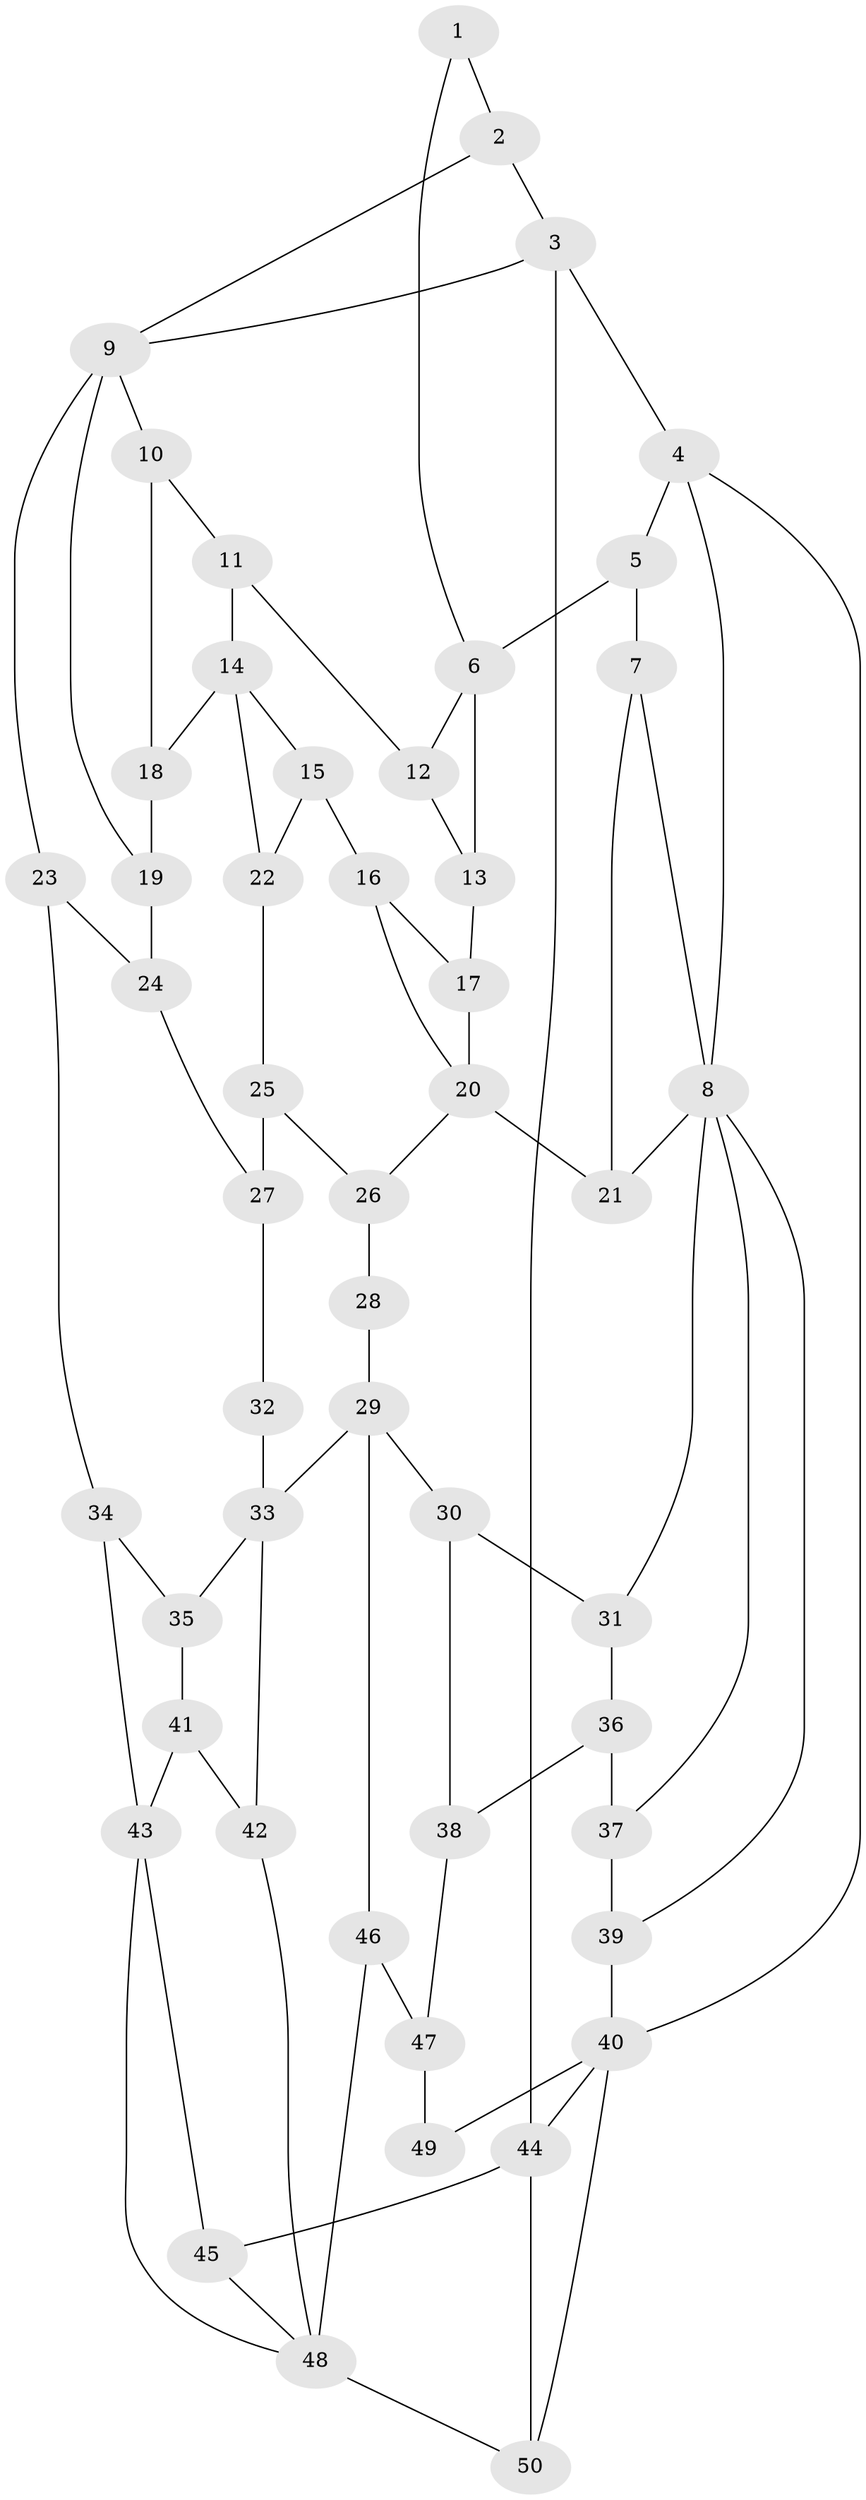 // original degree distribution, {3: 0.02, 5: 0.58, 6: 0.19, 4: 0.21}
// Generated by graph-tools (version 1.1) at 2025/54/03/04/25 22:54:37]
// undirected, 50 vertices, 82 edges
graph export_dot {
  node [color=gray90,style=filled];
  1;
  2;
  3;
  4;
  5;
  6;
  7;
  8;
  9;
  10;
  11;
  12;
  13;
  14;
  15;
  16;
  17;
  18;
  19;
  20;
  21;
  22;
  23;
  24;
  25;
  26;
  27;
  28;
  29;
  30;
  31;
  32;
  33;
  34;
  35;
  36;
  37;
  38;
  39;
  40;
  41;
  42;
  43;
  44;
  45;
  46;
  47;
  48;
  49;
  50;
  1 -- 2 [weight=1.0];
  1 -- 6 [weight=1.0];
  2 -- 3 [weight=1.0];
  2 -- 9 [weight=1.0];
  3 -- 4 [weight=1.0];
  3 -- 9 [weight=1.0];
  3 -- 44 [weight=1.0];
  4 -- 5 [weight=1.0];
  4 -- 8 [weight=1.0];
  4 -- 40 [weight=1.0];
  5 -- 6 [weight=2.0];
  5 -- 7 [weight=3.0];
  6 -- 12 [weight=1.0];
  6 -- 13 [weight=1.0];
  7 -- 8 [weight=1.0];
  7 -- 21 [weight=2.0];
  8 -- 21 [weight=1.0];
  8 -- 31 [weight=1.0];
  8 -- 37 [weight=1.0];
  8 -- 39 [weight=1.0];
  9 -- 10 [weight=1.0];
  9 -- 19 [weight=1.0];
  9 -- 23 [weight=2.0];
  10 -- 11 [weight=1.0];
  10 -- 18 [weight=1.0];
  11 -- 12 [weight=1.0];
  11 -- 14 [weight=1.0];
  12 -- 13 [weight=1.0];
  13 -- 17 [weight=1.0];
  14 -- 15 [weight=1.0];
  14 -- 18 [weight=3.0];
  14 -- 22 [weight=1.0];
  15 -- 16 [weight=1.0];
  15 -- 22 [weight=1.0];
  16 -- 17 [weight=1.0];
  16 -- 20 [weight=1.0];
  17 -- 20 [weight=1.0];
  18 -- 19 [weight=2.0];
  19 -- 24 [weight=1.0];
  20 -- 21 [weight=2.0];
  20 -- 26 [weight=1.0];
  22 -- 25 [weight=1.0];
  23 -- 24 [weight=1.0];
  23 -- 34 [weight=2.0];
  24 -- 27 [weight=1.0];
  25 -- 26 [weight=1.0];
  25 -- 27 [weight=1.0];
  26 -- 28 [weight=1.0];
  27 -- 32 [weight=1.0];
  28 -- 29 [weight=2.0];
  29 -- 30 [weight=1.0];
  29 -- 33 [weight=2.0];
  29 -- 46 [weight=1.0];
  30 -- 31 [weight=1.0];
  30 -- 38 [weight=1.0];
  31 -- 36 [weight=1.0];
  32 -- 33 [weight=2.0];
  33 -- 35 [weight=1.0];
  33 -- 42 [weight=1.0];
  34 -- 35 [weight=1.0];
  34 -- 43 [weight=2.0];
  35 -- 41 [weight=1.0];
  36 -- 37 [weight=4.0];
  36 -- 38 [weight=1.0];
  37 -- 39 [weight=1.0];
  38 -- 47 [weight=1.0];
  39 -- 40 [weight=2.0];
  40 -- 44 [weight=1.0];
  40 -- 49 [weight=2.0];
  40 -- 50 [weight=1.0];
  41 -- 42 [weight=2.0];
  41 -- 43 [weight=2.0];
  42 -- 48 [weight=1.0];
  43 -- 45 [weight=1.0];
  43 -- 48 [weight=1.0];
  44 -- 45 [weight=1.0];
  44 -- 50 [weight=1.0];
  45 -- 48 [weight=1.0];
  46 -- 47 [weight=1.0];
  46 -- 48 [weight=2.0];
  47 -- 49 [weight=1.0];
  48 -- 50 [weight=1.0];
}
